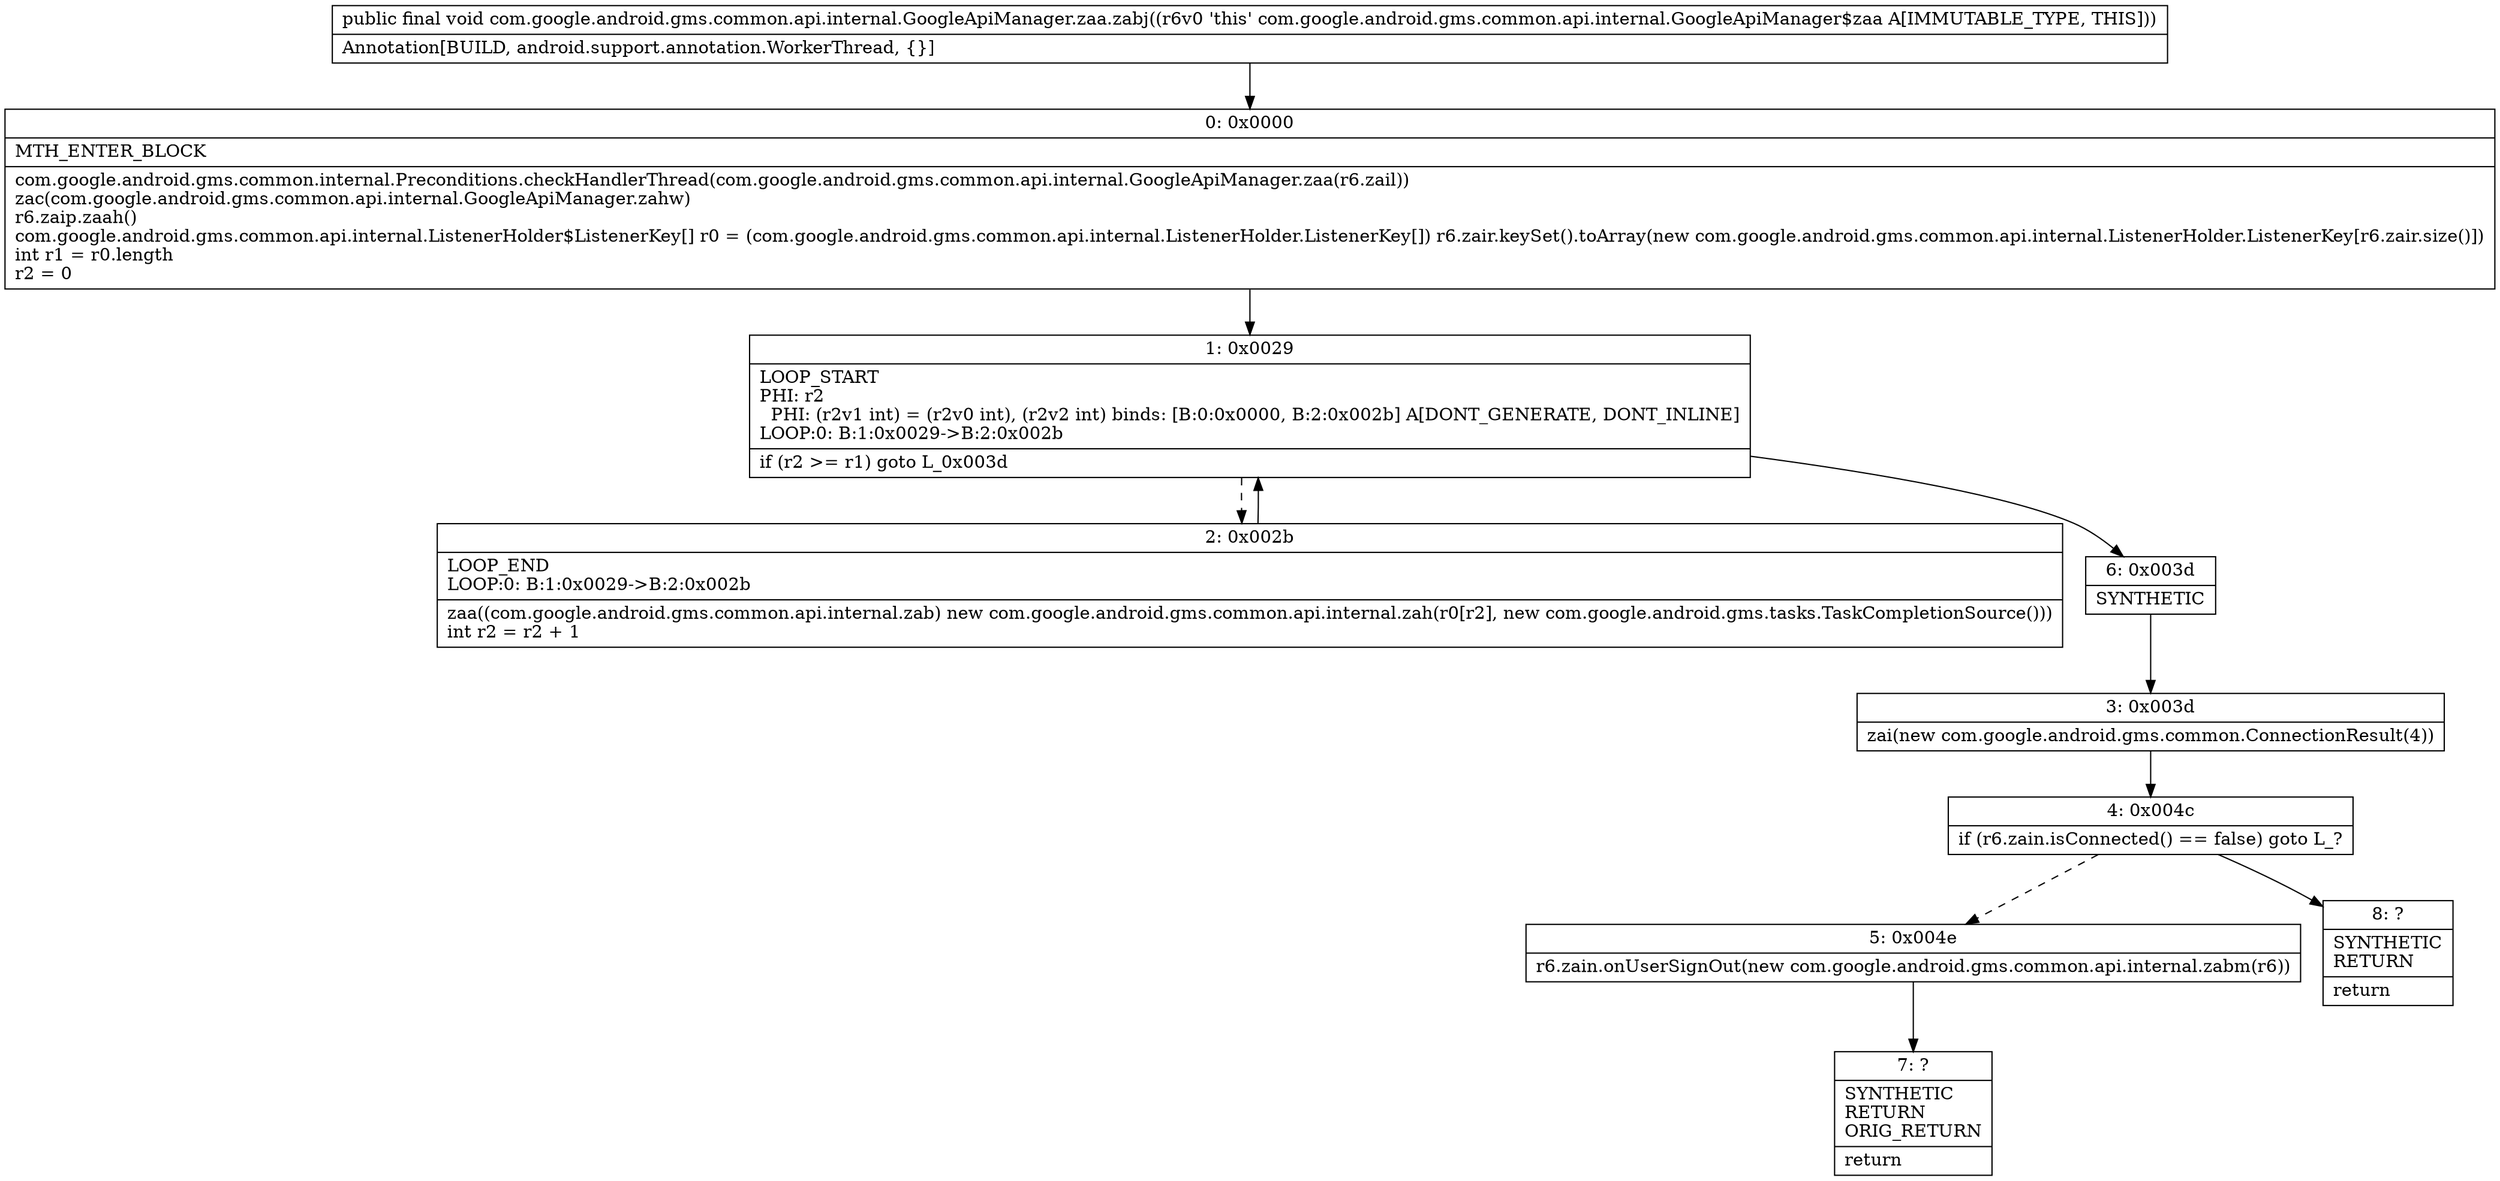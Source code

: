 digraph "CFG forcom.google.android.gms.common.api.internal.GoogleApiManager.zaa.zabj()V" {
Node_0 [shape=record,label="{0\:\ 0x0000|MTH_ENTER_BLOCK\l|com.google.android.gms.common.internal.Preconditions.checkHandlerThread(com.google.android.gms.common.api.internal.GoogleApiManager.zaa(r6.zail))\lzac(com.google.android.gms.common.api.internal.GoogleApiManager.zahw)\lr6.zaip.zaah()\lcom.google.android.gms.common.api.internal.ListenerHolder$ListenerKey[] r0 = (com.google.android.gms.common.api.internal.ListenerHolder.ListenerKey[]) r6.zair.keySet().toArray(new com.google.android.gms.common.api.internal.ListenerHolder.ListenerKey[r6.zair.size()])\lint r1 = r0.length\lr2 = 0\l}"];
Node_1 [shape=record,label="{1\:\ 0x0029|LOOP_START\lPHI: r2 \l  PHI: (r2v1 int) = (r2v0 int), (r2v2 int) binds: [B:0:0x0000, B:2:0x002b] A[DONT_GENERATE, DONT_INLINE]\lLOOP:0: B:1:0x0029\-\>B:2:0x002b\l|if (r2 \>= r1) goto L_0x003d\l}"];
Node_2 [shape=record,label="{2\:\ 0x002b|LOOP_END\lLOOP:0: B:1:0x0029\-\>B:2:0x002b\l|zaa((com.google.android.gms.common.api.internal.zab) new com.google.android.gms.common.api.internal.zah(r0[r2], new com.google.android.gms.tasks.TaskCompletionSource()))\lint r2 = r2 + 1\l}"];
Node_3 [shape=record,label="{3\:\ 0x003d|zai(new com.google.android.gms.common.ConnectionResult(4))\l}"];
Node_4 [shape=record,label="{4\:\ 0x004c|if (r6.zain.isConnected() == false) goto L_?\l}"];
Node_5 [shape=record,label="{5\:\ 0x004e|r6.zain.onUserSignOut(new com.google.android.gms.common.api.internal.zabm(r6))\l}"];
Node_6 [shape=record,label="{6\:\ 0x003d|SYNTHETIC\l}"];
Node_7 [shape=record,label="{7\:\ ?|SYNTHETIC\lRETURN\lORIG_RETURN\l|return\l}"];
Node_8 [shape=record,label="{8\:\ ?|SYNTHETIC\lRETURN\l|return\l}"];
MethodNode[shape=record,label="{public final void com.google.android.gms.common.api.internal.GoogleApiManager.zaa.zabj((r6v0 'this' com.google.android.gms.common.api.internal.GoogleApiManager$zaa A[IMMUTABLE_TYPE, THIS]))  | Annotation[BUILD, android.support.annotation.WorkerThread, \{\}]\l}"];
MethodNode -> Node_0;
Node_0 -> Node_1;
Node_1 -> Node_2[style=dashed];
Node_1 -> Node_6;
Node_2 -> Node_1;
Node_3 -> Node_4;
Node_4 -> Node_5[style=dashed];
Node_4 -> Node_8;
Node_5 -> Node_7;
Node_6 -> Node_3;
}

